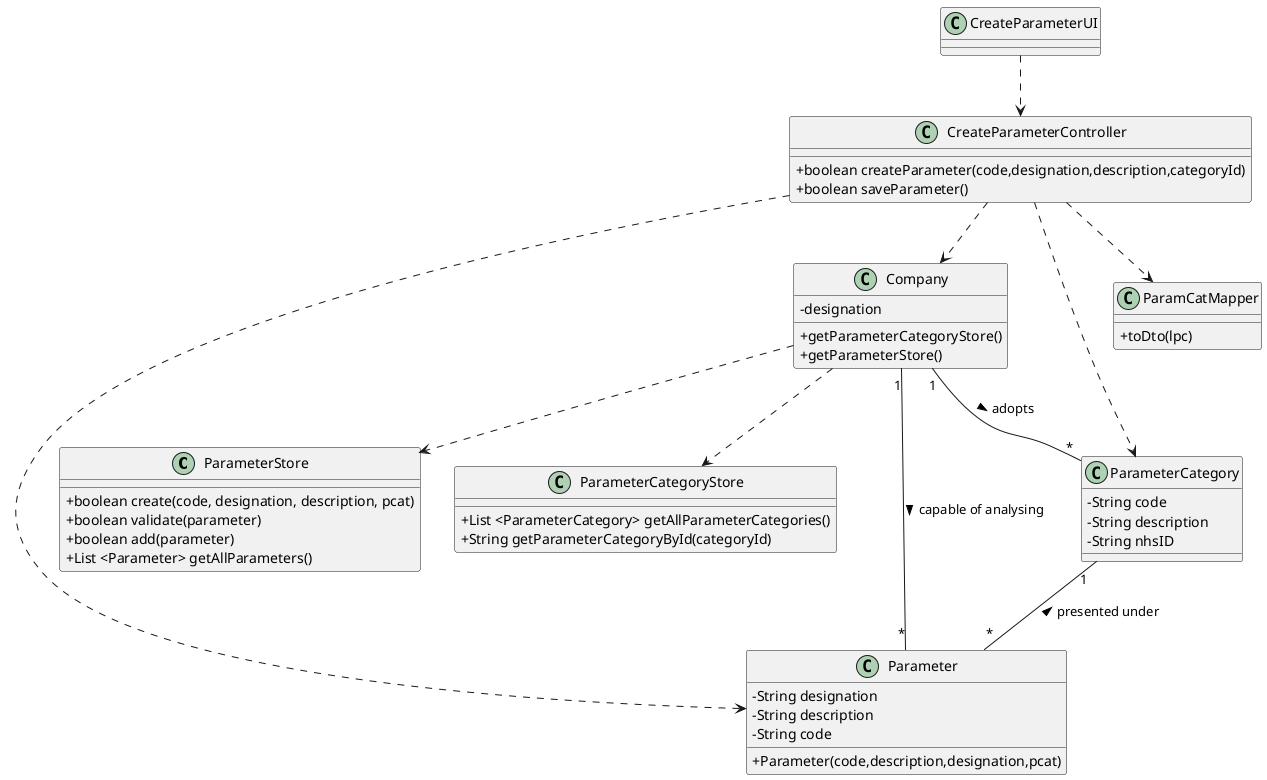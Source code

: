 @startuml
skinparam classAttributeIconSize 0


class ParameterStore{
  +boolean create(code, designation, description, pcat)
  +boolean validate(parameter)
  +boolean add(parameter)
  +List <Parameter> getAllParameters()
}

class ParameterCategoryStore{
  +List <ParameterCategory> getAllParameterCategories()
  +String getParameterCategoryById(categoryId)
}


class Parameter {
  - String designation
  - String description
  - String code
  +Parameter(code,description,designation,pcat)
}

class Company {
  -designation
  +getParameterCategoryStore()
  +getParameterStore()
}

class ParameterCategory {
  -String code
  -String description
  -String nhsID
}



class ParamCatMapper{
  +toDto(lpc)
}


class CreateParameterController {
  +boolean createParameter(code,designation,description,categoryId)
  +boolean saveParameter()
}

class CreateParameterUI {
}

CreateParameterUI ..> CreateParameterController
CreateParameterController ..> ParameterCategory
CreateParameterController ..> ParamCatMapper
CreateParameterController ..> Parameter
CreateParameterController ..> Company
Company ..> ParameterStore
Company ..> ParameterCategoryStore

Company "1" -- "*" Parameter : > capable of analysing
Company "1" -- "*" ParameterCategory : > adopts
ParameterCategory "1" -- "*" Parameter : < presented under



@enduml
